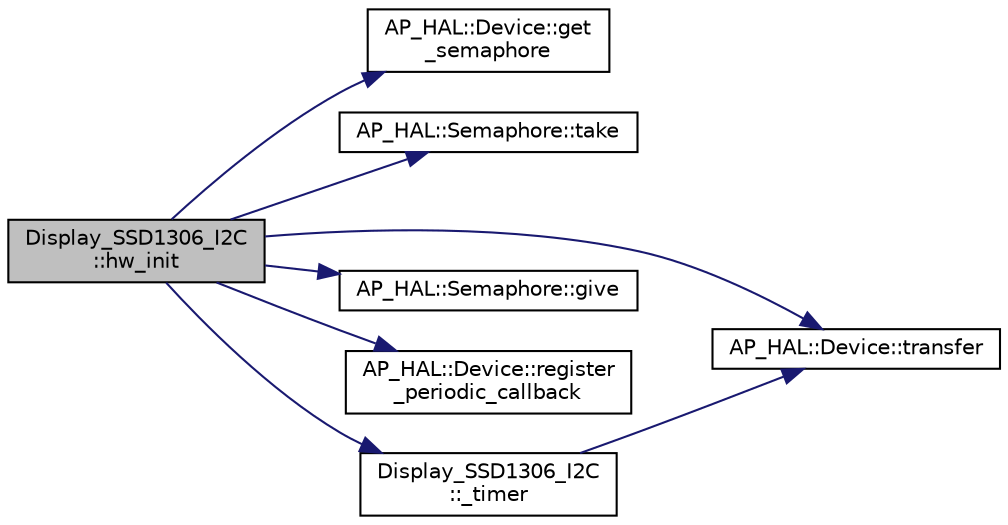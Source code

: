 digraph "Display_SSD1306_I2C::hw_init"
{
 // INTERACTIVE_SVG=YES
  edge [fontname="Helvetica",fontsize="10",labelfontname="Helvetica",labelfontsize="10"];
  node [fontname="Helvetica",fontsize="10",shape=record];
  rankdir="LR";
  Node1 [label="Display_SSD1306_I2C\l::hw_init",height=0.2,width=0.4,color="black", fillcolor="grey75", style="filled", fontcolor="black"];
  Node1 -> Node2 [color="midnightblue",fontsize="10",style="solid",fontname="Helvetica"];
  Node2 [label="AP_HAL::Device::get\l_semaphore",height=0.2,width=0.4,color="black", fillcolor="white", style="filled",URL="$classAP__HAL_1_1Device.html#a9cfca3d6c720115b4c77b21b64a2b8af"];
  Node1 -> Node3 [color="midnightblue",fontsize="10",style="solid",fontname="Helvetica"];
  Node3 [label="AP_HAL::Semaphore::take",height=0.2,width=0.4,color="black", fillcolor="white", style="filled",URL="$classAP__HAL_1_1Semaphore.html#abd3a0affad8bb211981a979f30386589"];
  Node1 -> Node4 [color="midnightblue",fontsize="10",style="solid",fontname="Helvetica"];
  Node4 [label="AP_HAL::Device::transfer",height=0.2,width=0.4,color="black", fillcolor="white", style="filled",URL="$classAP__HAL_1_1Device.html#a2af24b5f93b678af718b65a606e538b0"];
  Node1 -> Node5 [color="midnightblue",fontsize="10",style="solid",fontname="Helvetica"];
  Node5 [label="AP_HAL::Semaphore::give",height=0.2,width=0.4,color="black", fillcolor="white", style="filled",URL="$classAP__HAL_1_1Semaphore.html#afcdbf03d5bea9d83037acc93bfaea7ce"];
  Node1 -> Node6 [color="midnightblue",fontsize="10",style="solid",fontname="Helvetica"];
  Node6 [label="AP_HAL::Device::register\l_periodic_callback",height=0.2,width=0.4,color="black", fillcolor="white", style="filled",URL="$classAP__HAL_1_1Device.html#ab516a6ba589841ce07a5cc4ef599ac62"];
  Node1 -> Node7 [color="midnightblue",fontsize="10",style="solid",fontname="Helvetica"];
  Node7 [label="Display_SSD1306_I2C\l::_timer",height=0.2,width=0.4,color="black", fillcolor="white", style="filled",URL="$classDisplay__SSD1306__I2C.html#a8df060932c7d107b84e8f9e241bce778"];
  Node7 -> Node4 [color="midnightblue",fontsize="10",style="solid",fontname="Helvetica"];
}

